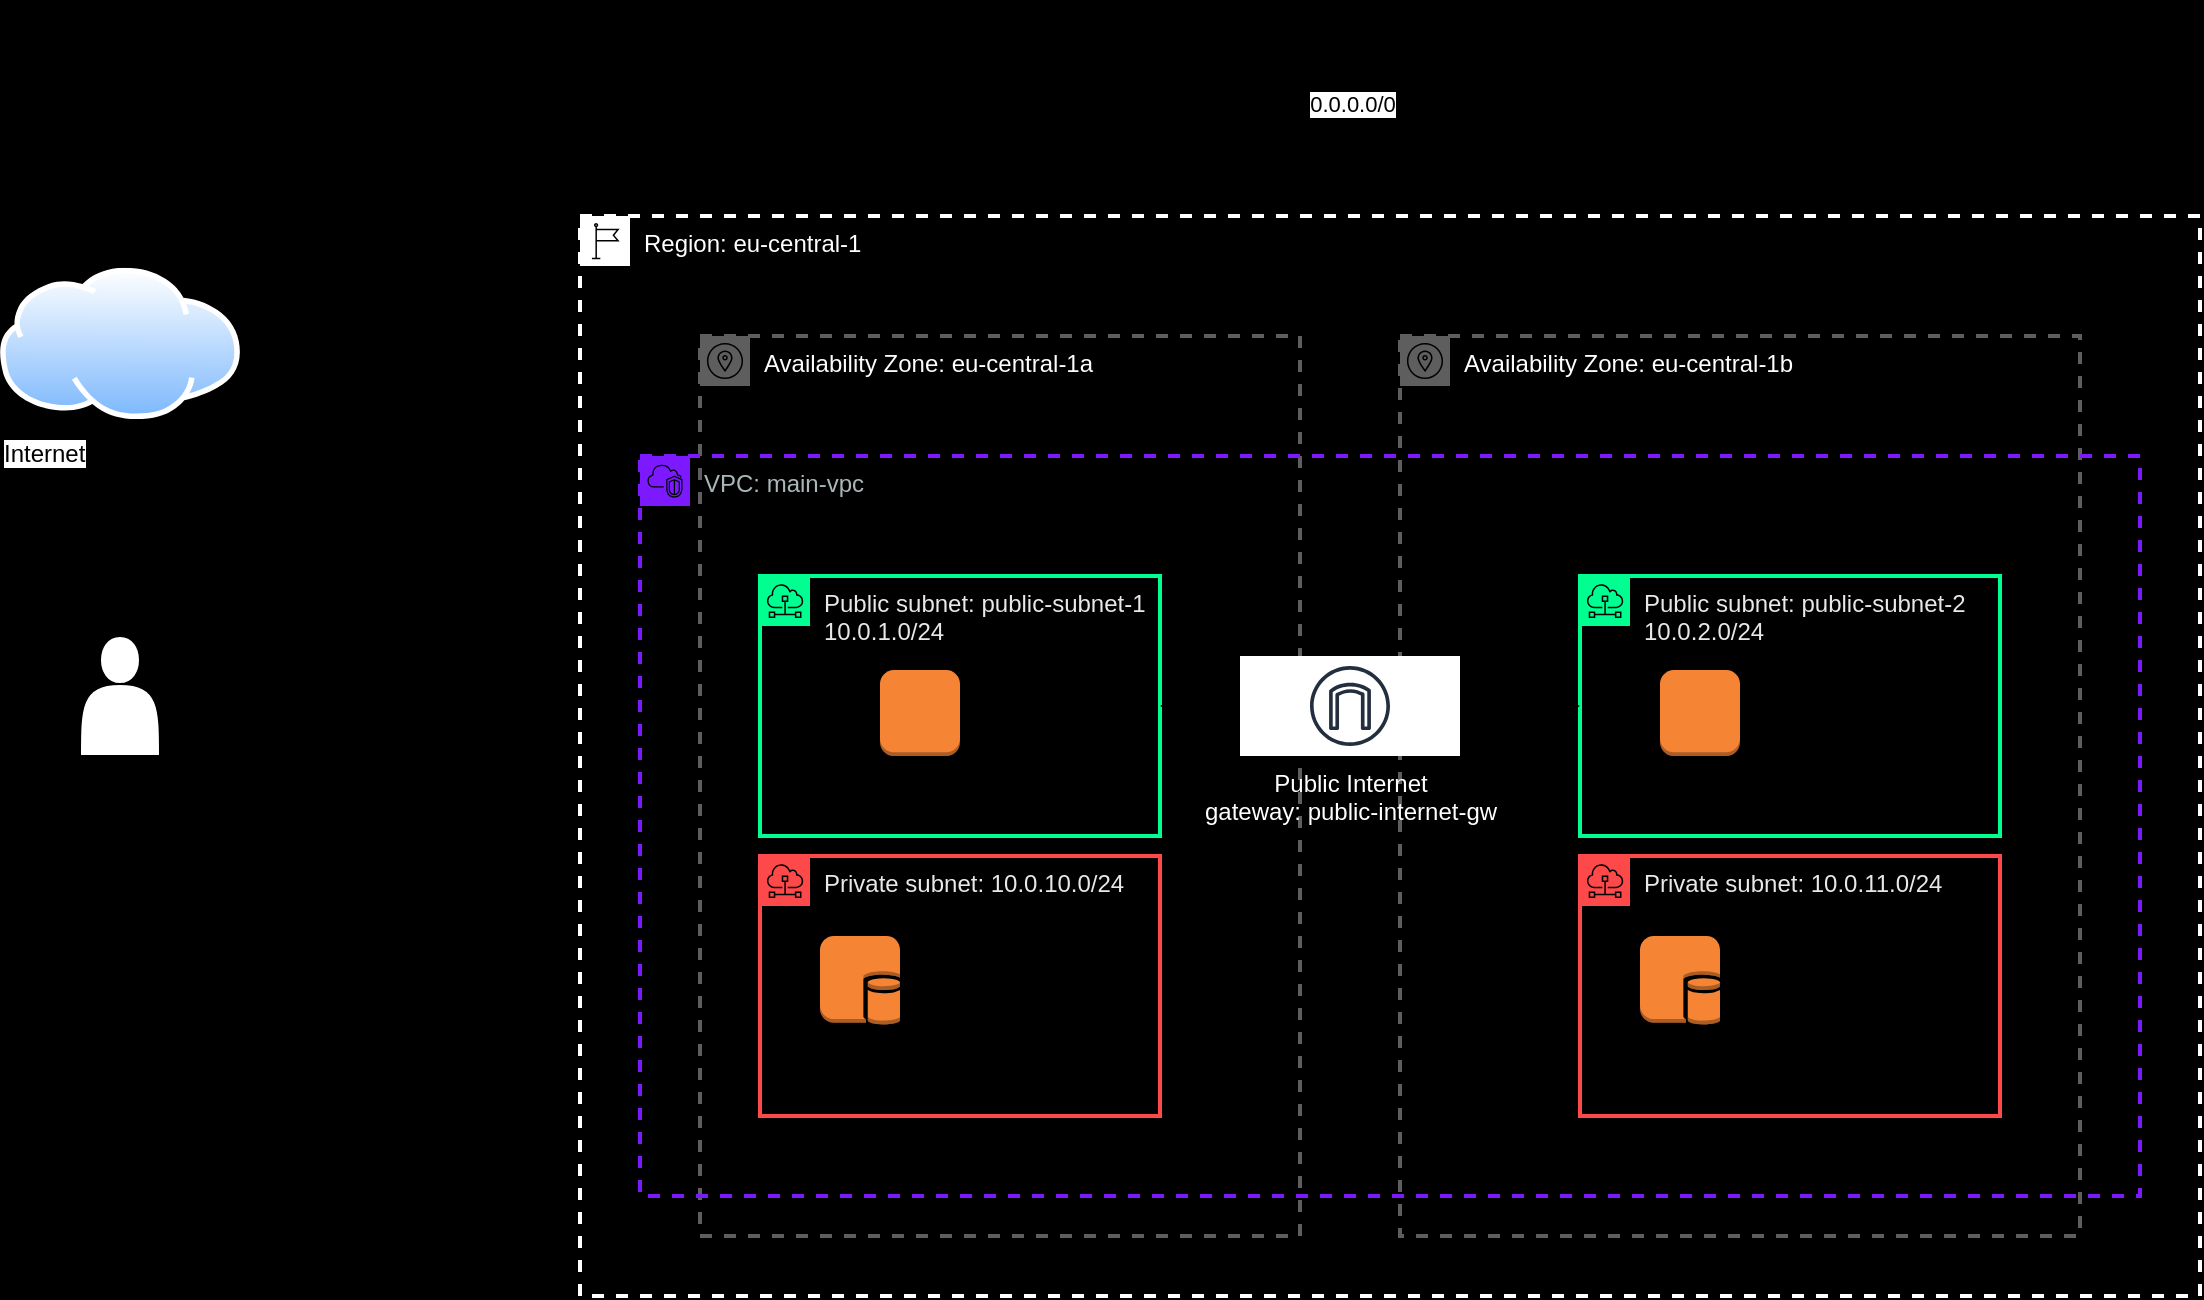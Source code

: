 <mxfile version="24.6.4" type="device">
  <diagram name="Page-1" id="6VT9Y9p8oV1-klFR96_O">
    <mxGraphModel dx="1306" dy="831" grid="1" gridSize="10" guides="1" tooltips="1" connect="1" arrows="1" fold="1" page="1" pageScale="1" pageWidth="1600" pageHeight="1200" background="#000000" math="0" shadow="0">
      <root>
        <mxCell id="0" />
        <mxCell id="1" parent="0" />
        <mxCell id="GcN3X9JC5jZaIeVV5LYO-28" style="edgeStyle=orthogonalEdgeStyle;rounded=0;orthogonalLoop=1;jettySize=auto;html=1;exitX=0.5;exitY=0;exitDx=0;exitDy=0;" edge="1" parent="1" source="GcN3X9JC5jZaIeVV5LYO-2" target="GcN3X9JC5jZaIeVV5LYO-26">
          <mxGeometry relative="1" as="geometry">
            <mxPoint x="120" y="80" as="targetPoint" />
            <Array as="points">
              <mxPoint x="120" y="60" />
              <mxPoint x="735" y="60" />
            </Array>
          </mxGeometry>
        </mxCell>
        <mxCell id="GcN3X9JC5jZaIeVV5LYO-33" value="0.0.0.0/0" style="edgeLabel;html=1;align=center;verticalAlign=middle;resizable=0;points=[];" vertex="1" connectable="0" parent="GcN3X9JC5jZaIeVV5LYO-28">
          <mxGeometry x="0.48" y="1" relative="1" as="geometry">
            <mxPoint as="offset" />
          </mxGeometry>
        </mxCell>
        <mxCell id="GcN3X9JC5jZaIeVV5LYO-2" value="Internet" style="image;aspect=fixed;perimeter=ellipsePerimeter;html=1;align=left;shadow=0;dashed=0;spacingTop=3;image=img/lib/active_directory/internet_cloud.svg;verticalAlign=top;horizontal=1;" vertex="1" parent="1">
          <mxGeometry x="60" y="185.9" width="120" height="75.6" as="geometry" />
        </mxCell>
        <mxCell id="GcN3X9JC5jZaIeVV5LYO-25" value="" style="edgeStyle=orthogonalEdgeStyle;rounded=0;orthogonalLoop=1;jettySize=auto;html=1;" edge="1" parent="1" source="GcN3X9JC5jZaIeVV5LYO-3" target="GcN3X9JC5jZaIeVV5LYO-2">
          <mxGeometry relative="1" as="geometry" />
        </mxCell>
        <mxCell id="GcN3X9JC5jZaIeVV5LYO-3" value="" style="shape=actor;whiteSpace=wrap;html=1;" vertex="1" parent="1">
          <mxGeometry x="100" y="370" width="40" height="60" as="geometry" />
        </mxCell>
        <mxCell id="GcN3X9JC5jZaIeVV5LYO-6" value="&lt;font color=&quot;#ffffff&quot;&gt;Region: eu-central-1&lt;/font&gt;" style="points=[[0,0],[0.25,0],[0.5,0],[0.75,0],[1,0],[1,0.25],[1,0.5],[1,0.75],[1,1],[0.75,1],[0.5,1],[0.25,1],[0,1],[0,0.75],[0,0.5],[0,0.25]];outlineConnect=0;gradientColor=none;html=1;whiteSpace=wrap;fontSize=12;fontStyle=0;container=0;pointerEvents=0;collapsible=0;recursiveResize=0;shape=mxgraph.aws4.group;grIcon=mxgraph.aws4.group_region;strokeColor=#ffffff;fillColor=none;verticalAlign=top;align=left;spacingLeft=30;fontColor=#147EBA;dashed=1;strokeWidth=2;" vertex="1" parent="1">
          <mxGeometry x="350" y="160" width="810" height="540" as="geometry" />
        </mxCell>
        <mxCell id="GcN3X9JC5jZaIeVV5LYO-12" value="&lt;font color=&quot;#fcfcfc&quot;&gt;Availability Zone: eu-central-1a&lt;/font&gt;" style="sketch=0;outlineConnect=0;gradientColor=none;html=1;whiteSpace=wrap;fontSize=12;fontStyle=0;shape=mxgraph.aws4.group;grIcon=mxgraph.aws4.group_availability_zone;strokeColor=#5E5E5E;fillColor=none;verticalAlign=top;align=left;spacingLeft=30;fontColor=#E8E8E8;dashed=1;strokeWidth=2;" vertex="1" parent="1">
          <mxGeometry x="410" y="220" width="300" height="450" as="geometry" />
        </mxCell>
        <mxCell id="GcN3X9JC5jZaIeVV5LYO-13" value="&lt;font color=&quot;#ffffff&quot;&gt;Availability Zone: eu-central-1b&lt;/font&gt;" style="sketch=0;outlineConnect=0;gradientColor=none;html=1;whiteSpace=wrap;fontSize=12;fontStyle=0;shape=mxgraph.aws4.group;grIcon=mxgraph.aws4.group_availability_zone;strokeColor=#5E5E5E;fillColor=none;verticalAlign=top;align=left;spacingLeft=30;fontColor=#E8E8E8;dashed=1;strokeWidth=2;" vertex="1" parent="1">
          <mxGeometry x="760" y="220" width="340" height="450" as="geometry" />
        </mxCell>
        <mxCell id="GcN3X9JC5jZaIeVV5LYO-1" value="VPC: main-vpc" style="points=[[0,0],[0.25,0],[0.5,0],[0.75,0],[1,0],[1,0.25],[1,0.5],[1,0.75],[1,1],[0.75,1],[0.5,1],[0.25,1],[0,1],[0,0.75],[0,0.5],[0,0.25]];outlineConnect=0;gradientColor=none;html=1;whiteSpace=wrap;fontSize=12;fontStyle=0;container=0;pointerEvents=0;collapsible=0;recursiveResize=0;shape=mxgraph.aws4.group;grIcon=mxgraph.aws4.group_vpc2;strokeColor=#7D19FF;fillColor=none;verticalAlign=top;align=left;spacingLeft=30;fontColor=#AAB7B8;dashed=1;strokeWidth=2;" vertex="1" parent="1">
          <mxGeometry x="380" y="280" width="750" height="370" as="geometry" />
        </mxCell>
        <mxCell id="GcN3X9JC5jZaIeVV5LYO-15" value="Public subnet: public-subnet-1 10.0.1.0/24" style="sketch=0;outlineConnect=0;gradientColor=none;html=1;whiteSpace=wrap;fontSize=12;fontStyle=0;shape=mxgraph.aws4.group;grIcon=mxgraph.aws4.group_subnet;strokeColor=#00ff91;fillColor=none;verticalAlign=top;align=left;spacingLeft=30;fontColor=#E8E8E8;dashed=0;strokeWidth=2;" vertex="1" parent="1">
          <mxGeometry x="440" y="340" width="200" height="130" as="geometry" />
        </mxCell>
        <mxCell id="GcN3X9JC5jZaIeVV5LYO-16" value="Private subnet: 10.0.10.0/24" style="sketch=0;outlineConnect=0;gradientColor=none;html=1;whiteSpace=wrap;fontSize=12;fontStyle=0;shape=mxgraph.aws4.group;grIcon=mxgraph.aws4.group_subnet;strokeColor=#fd4949;fillColor=none;verticalAlign=top;align=left;spacingLeft=30;fontColor=#E8E8E8;dashed=0;strokeWidth=2;" vertex="1" parent="1">
          <mxGeometry x="440" y="480" width="200" height="130" as="geometry" />
        </mxCell>
        <mxCell id="GcN3X9JC5jZaIeVV5LYO-22" value="Public subnet: public-subnet-2 10.0.2.0/24" style="sketch=0;outlineConnect=0;gradientColor=none;html=1;whiteSpace=wrap;fontSize=12;fontStyle=0;shape=mxgraph.aws4.group;grIcon=mxgraph.aws4.group_subnet;strokeColor=#00ff91;fillColor=none;verticalAlign=top;align=left;spacingLeft=30;fontColor=#E8E8E8;dashed=0;strokeWidth=2;" vertex="1" parent="1">
          <mxGeometry x="850" y="340" width="210" height="130" as="geometry" />
        </mxCell>
        <mxCell id="GcN3X9JC5jZaIeVV5LYO-23" value="Private subnet: 10.0.11.0/24" style="sketch=0;outlineConnect=0;gradientColor=none;html=1;whiteSpace=wrap;fontSize=12;fontStyle=0;shape=mxgraph.aws4.group;grIcon=mxgraph.aws4.group_subnet;strokeColor=#fd4949;fillColor=none;verticalAlign=top;align=left;spacingLeft=30;fontColor=#E8E8E8;dashed=0;strokeWidth=2;" vertex="1" parent="1">
          <mxGeometry x="850" y="480" width="210" height="130" as="geometry" />
        </mxCell>
        <mxCell id="GcN3X9JC5jZaIeVV5LYO-30" value="" style="edgeStyle=orthogonalEdgeStyle;rounded=0;orthogonalLoop=1;jettySize=auto;html=1;" edge="1" parent="1" source="GcN3X9JC5jZaIeVV5LYO-26" target="GcN3X9JC5jZaIeVV5LYO-15">
          <mxGeometry relative="1" as="geometry" />
        </mxCell>
        <mxCell id="GcN3X9JC5jZaIeVV5LYO-31" value="" style="edgeStyle=orthogonalEdgeStyle;rounded=0;orthogonalLoop=1;jettySize=auto;html=1;" edge="1" parent="1" source="GcN3X9JC5jZaIeVV5LYO-26" target="GcN3X9JC5jZaIeVV5LYO-22">
          <mxGeometry relative="1" as="geometry" />
        </mxCell>
        <mxCell id="GcN3X9JC5jZaIeVV5LYO-26" value="Public Internet&lt;br&gt;gateway: public-internet-gw" style="sketch=0;outlineConnect=0;fontColor=#ffffff;gradientColor=none;strokeColor=#232F3E;fillColor=#ffffff;dashed=0;verticalLabelPosition=bottom;verticalAlign=top;align=center;html=1;fontSize=12;fontStyle=0;shape=mxgraph.aws4.resourceIcon;resIcon=mxgraph.aws4.internet_gateway;" vertex="1" parent="1">
          <mxGeometry x="680" y="380" width="110" height="50" as="geometry" />
        </mxCell>
        <mxCell id="GcN3X9JC5jZaIeVV5LYO-36" value="backend-service" style="outlineConnect=0;dashed=0;verticalLabelPosition=bottom;verticalAlign=top;align=center;html=1;shape=mxgraph.aws3.instance;fillColor=#F58534;gradientColor=none;" vertex="1" parent="1">
          <mxGeometry x="500" y="387" width="40" height="43" as="geometry" />
        </mxCell>
        <mxCell id="GcN3X9JC5jZaIeVV5LYO-37" value="backend-service" style="outlineConnect=0;dashed=0;verticalLabelPosition=bottom;verticalAlign=top;align=center;html=1;shape=mxgraph.aws3.instance;fillColor=#F58534;gradientColor=none;" vertex="1" parent="1">
          <mxGeometry x="890" y="387" width="40" height="43" as="geometry" />
        </mxCell>
        <mxCell id="GcN3X9JC5jZaIeVV5LYO-38" value="postgres - primary" style="outlineConnect=0;dashed=0;verticalLabelPosition=bottom;verticalAlign=top;align=center;html=1;shape=mxgraph.aws3.db_on_instance;fillColor=#F58534;gradientColor=none;" vertex="1" parent="1">
          <mxGeometry x="470" y="520" width="40" height="44.5" as="geometry" />
        </mxCell>
        <mxCell id="GcN3X9JC5jZaIeVV5LYO-39" value="postgres - replica" style="outlineConnect=0;dashed=0;verticalLabelPosition=bottom;verticalAlign=top;align=center;html=1;shape=mxgraph.aws3.db_on_instance;fillColor=#F58534;gradientColor=none;" vertex="1" parent="1">
          <mxGeometry x="880" y="520" width="40" height="44.5" as="geometry" />
        </mxCell>
      </root>
    </mxGraphModel>
  </diagram>
</mxfile>
